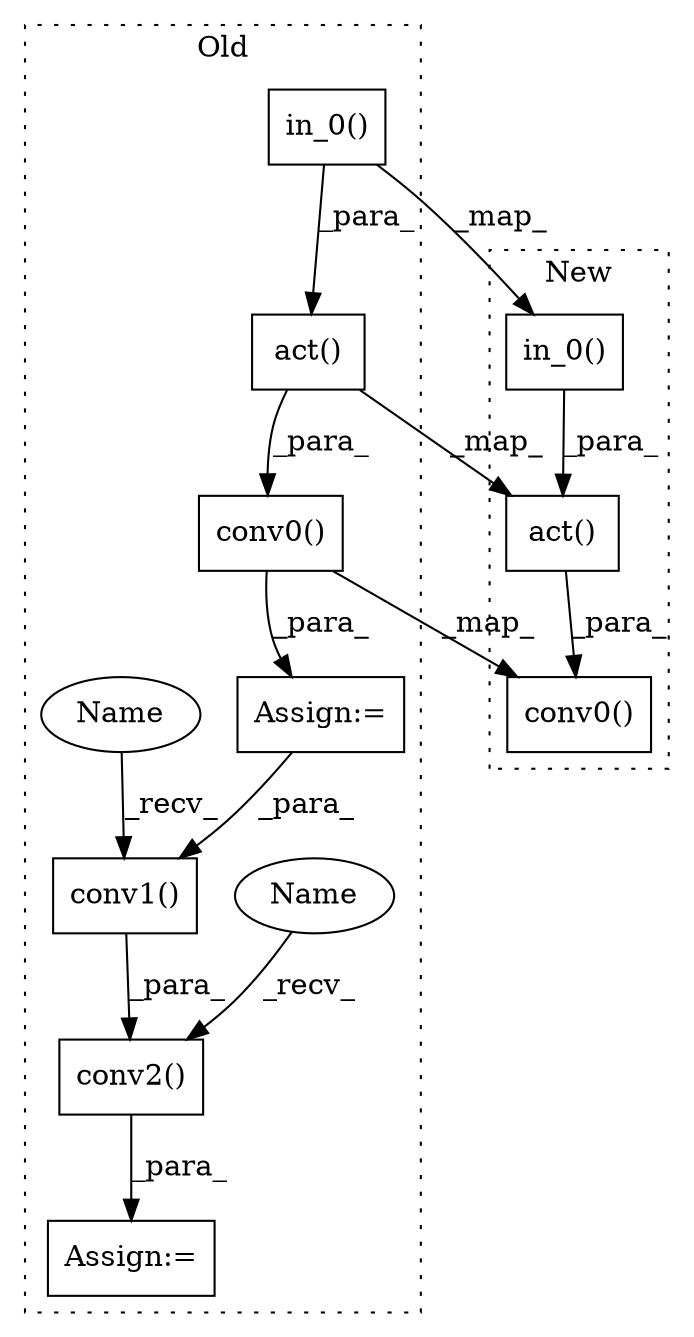 digraph G {
subgraph cluster0 {
1 [label="act()" a="75" s="1813,1834" l="9,1" shape="box"];
3 [label="Assign:=" a="68" s="2096" l="3" shape="box"];
4 [label="Assign:=" a="68" s="1927" l="3" shape="box"];
5 [label="conv2()" a="75" s="2013,2025" l="11,1" shape="box"];
6 [label="conv1()" a="75" s="1985,1997" l="11,1" shape="box"];
8 [label="in_0()" a="75" s="1822,1833" l="10,1" shape="box"];
9 [label="conv0()" a="75" s="1849,1861" l="11,1" shape="box"];
11 [label="Name" a="87" s="2013" l="4" shape="ellipse"];
12 [label="Name" a="87" s="1985" l="4" shape="ellipse"];
label = "Old";
style="dotted";
}
subgraph cluster1 {
2 [label="act()" a="75" s="1348,1369" l="9,1" shape="box"];
7 [label="in_0()" a="75" s="1357,1368" l="10,1" shape="box"];
10 [label="conv0()" a="75" s="1337,1370" l="11,1" shape="box"];
label = "New";
style="dotted";
}
1 -> 2 [label="_map_"];
1 -> 9 [label="_para_"];
2 -> 10 [label="_para_"];
4 -> 6 [label="_para_"];
5 -> 3 [label="_para_"];
6 -> 5 [label="_para_"];
7 -> 2 [label="_para_"];
8 -> 7 [label="_map_"];
8 -> 1 [label="_para_"];
9 -> 10 [label="_map_"];
9 -> 4 [label="_para_"];
11 -> 5 [label="_recv_"];
12 -> 6 [label="_recv_"];
}